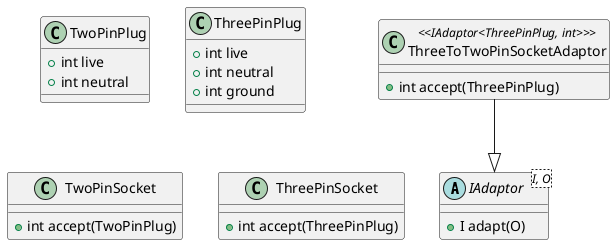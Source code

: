 @startuml

abstract IAdaptor<I, O> {
    +I adapt(O)
}

class TwoPinPlug {
    +int live
    +int neutral
}

class ThreePinPlug {
    +int live
    +int neutral
    +int ground
}

class TwoPinSocket {
    +int accept(TwoPinPlug)
}

class ThreePinSocket {
    +int accept(ThreePinPlug)
}

class ThreeToTwoPinSocketAdaptor <<IAdaptor<ThreePinPlug, int>>> {
    +int accept(ThreePinPlug)
}

ThreeToTwoPinSocketAdaptor --|> IAdaptor

@enduml